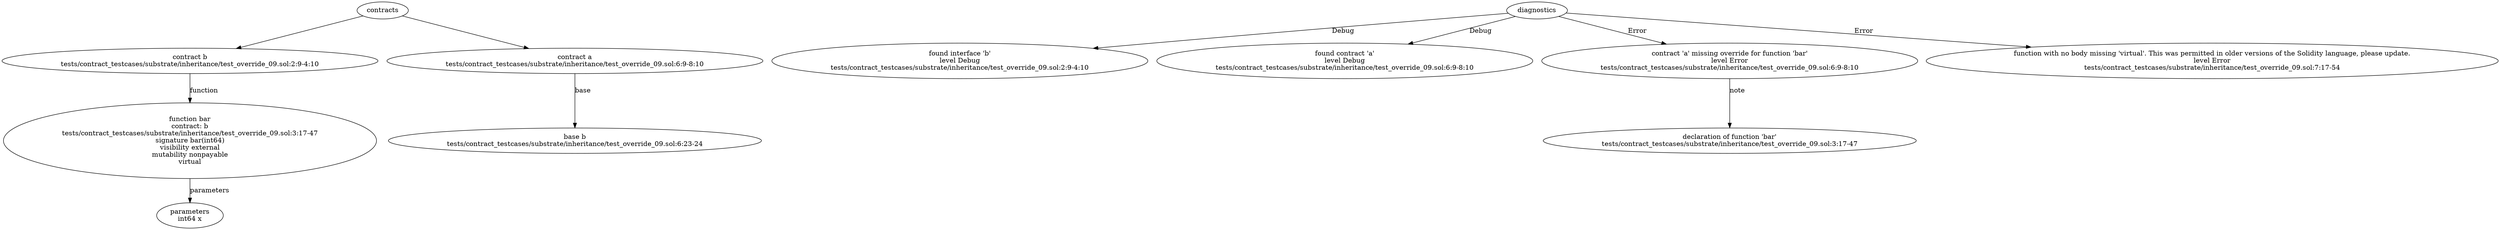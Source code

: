 strict digraph "tests/contract_testcases/substrate/inheritance/test_override_09.sol" {
	contract [label="contract b\ntests/contract_testcases/substrate/inheritance/test_override_09.sol:2:9-4:10"]
	bar [label="function bar\ncontract: b\ntests/contract_testcases/substrate/inheritance/test_override_09.sol:3:17-47\nsignature bar(int64)\nvisibility external\nmutability nonpayable\nvirtual"]
	parameters [label="parameters\nint64 x"]
	contract_4 [label="contract a\ntests/contract_testcases/substrate/inheritance/test_override_09.sol:6:9-8:10"]
	base [label="base b\ntests/contract_testcases/substrate/inheritance/test_override_09.sol:6:23-24"]
	diagnostic [label="found interface 'b'\nlevel Debug\ntests/contract_testcases/substrate/inheritance/test_override_09.sol:2:9-4:10"]
	diagnostic_8 [label="found contract 'a'\nlevel Debug\ntests/contract_testcases/substrate/inheritance/test_override_09.sol:6:9-8:10"]
	diagnostic_9 [label="contract 'a' missing override for function 'bar'\nlevel Error\ntests/contract_testcases/substrate/inheritance/test_override_09.sol:6:9-8:10"]
	note [label="declaration of function 'bar'\ntests/contract_testcases/substrate/inheritance/test_override_09.sol:3:17-47"]
	diagnostic_11 [label="function with no body missing 'virtual'. This was permitted in older versions of the Solidity language, please update.\nlevel Error\ntests/contract_testcases/substrate/inheritance/test_override_09.sol:7:17-54"]
	contracts -> contract
	contract -> bar [label="function"]
	bar -> parameters [label="parameters"]
	contracts -> contract_4
	contract_4 -> base [label="base"]
	diagnostics -> diagnostic [label="Debug"]
	diagnostics -> diagnostic_8 [label="Debug"]
	diagnostics -> diagnostic_9 [label="Error"]
	diagnostic_9 -> note [label="note"]
	diagnostics -> diagnostic_11 [label="Error"]
}
